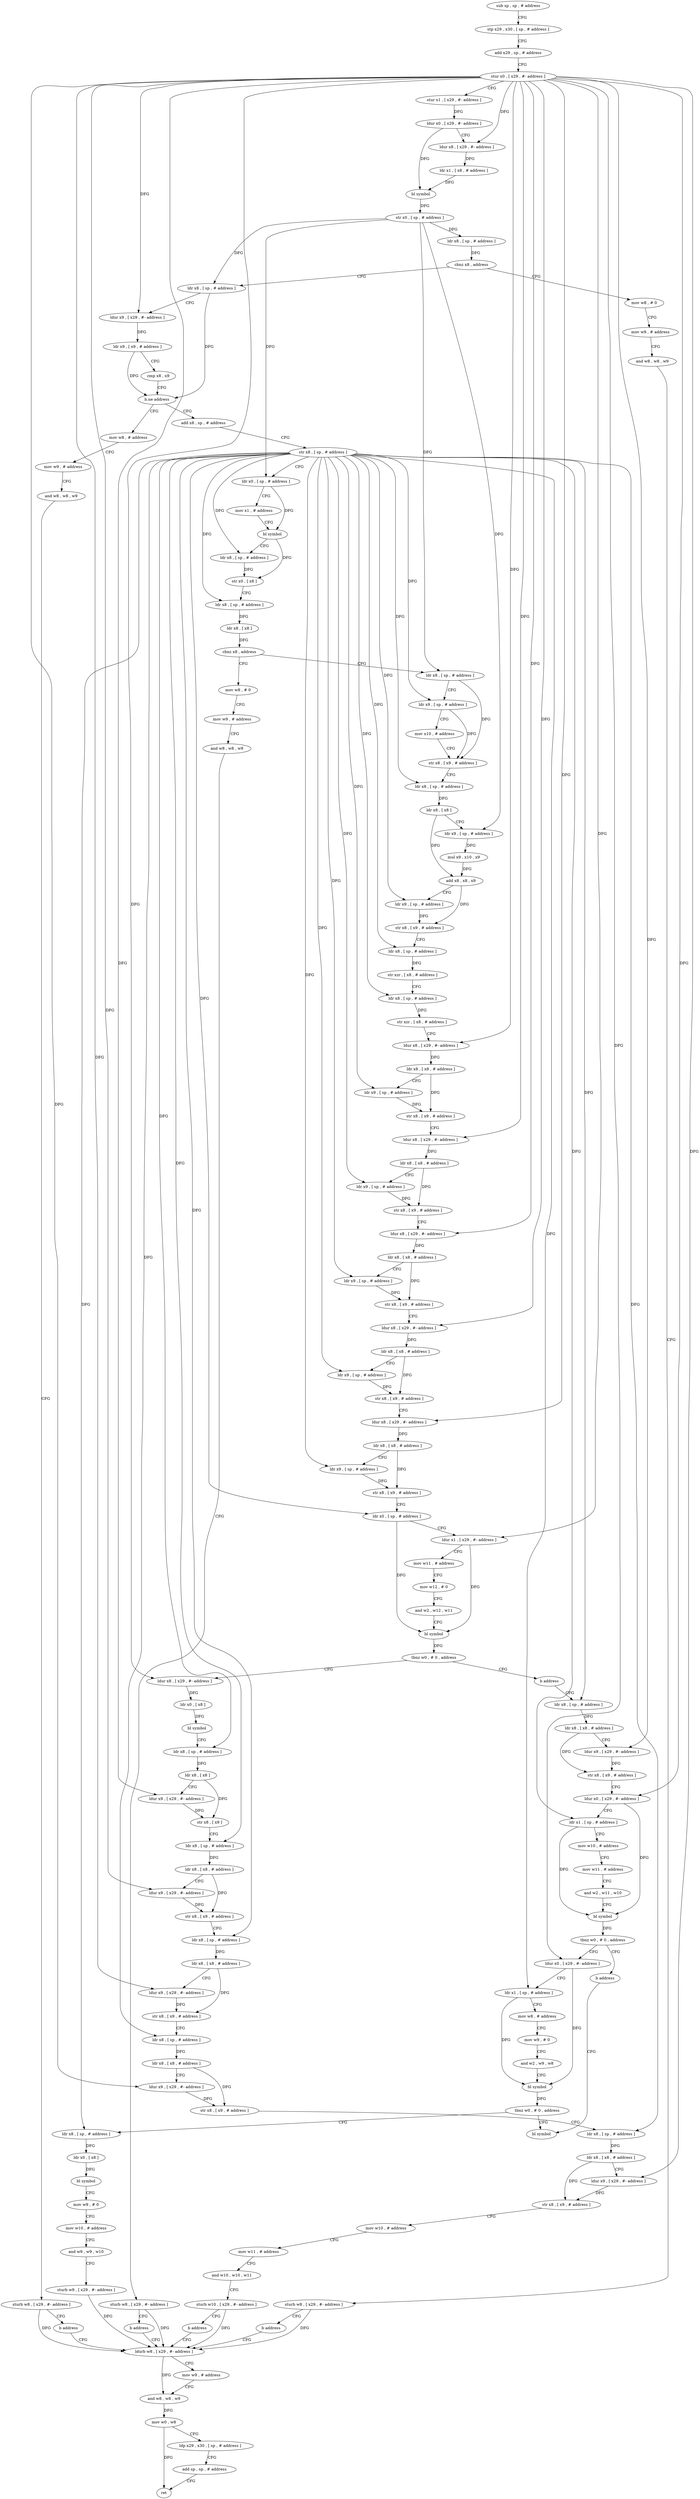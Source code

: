 digraph "func" {
"4235276" [label = "sub sp , sp , # address" ]
"4235280" [label = "stp x29 , x30 , [ sp , # address ]" ]
"4235284" [label = "add x29 , sp , # address" ]
"4235288" [label = "stur x0 , [ x29 , #- address ]" ]
"4235292" [label = "stur x1 , [ x29 , #- address ]" ]
"4235296" [label = "ldur x0 , [ x29 , #- address ]" ]
"4235300" [label = "ldur x8 , [ x29 , #- address ]" ]
"4235304" [label = "ldr x1 , [ x8 , # address ]" ]
"4235308" [label = "bl symbol" ]
"4235312" [label = "str x0 , [ sp , # address ]" ]
"4235316" [label = "ldr x8 , [ sp , # address ]" ]
"4235320" [label = "cbnz x8 , address" ]
"4235344" [label = "ldr x8 , [ sp , # address ]" ]
"4235324" [label = "mov w8 , # 0" ]
"4235348" [label = "ldur x9 , [ x29 , #- address ]" ]
"4235352" [label = "ldr x9 , [ x9 , # address ]" ]
"4235356" [label = "cmp x8 , x9" ]
"4235360" [label = "b.ne address" ]
"4235384" [label = "add x8 , sp , # address" ]
"4235364" [label = "mov w8 , # address" ]
"4235328" [label = "mov w9 , # address" ]
"4235332" [label = "and w8 , w8 , w9" ]
"4235336" [label = "sturb w8 , [ x29 , #- address ]" ]
"4235340" [label = "b address" ]
"4235836" [label = "ldurb w8 , [ x29 , #- address ]" ]
"4235388" [label = "str x8 , [ sp , # address ]" ]
"4235392" [label = "ldr x0 , [ sp , # address ]" ]
"4235396" [label = "mov x1 , # address" ]
"4235400" [label = "bl symbol" ]
"4235404" [label = "ldr x8 , [ sp , # address ]" ]
"4235408" [label = "str x0 , [ x8 ]" ]
"4235412" [label = "ldr x8 , [ sp , # address ]" ]
"4235416" [label = "ldr x8 , [ x8 ]" ]
"4235420" [label = "cbnz x8 , address" ]
"4235444" [label = "ldr x8 , [ sp , # address ]" ]
"4235424" [label = "mov w8 , # 0" ]
"4235368" [label = "mov w9 , # address" ]
"4235372" [label = "and w8 , w8 , w9" ]
"4235376" [label = "sturb w8 , [ x29 , #- address ]" ]
"4235380" [label = "b address" ]
"4235840" [label = "mov w9 , # address" ]
"4235844" [label = "and w8 , w8 , w9" ]
"4235848" [label = "mov w0 , w8" ]
"4235852" [label = "ldp x29 , x30 , [ sp , # address ]" ]
"4235856" [label = "add sp , sp , # address" ]
"4235860" [label = "ret" ]
"4235448" [label = "ldr x9 , [ sp , # address ]" ]
"4235452" [label = "mov x10 , # address" ]
"4235456" [label = "str x8 , [ x9 , # address ]" ]
"4235460" [label = "ldr x8 , [ sp , # address ]" ]
"4235464" [label = "ldr x8 , [ x8 ]" ]
"4235468" [label = "ldr x9 , [ sp , # address ]" ]
"4235472" [label = "mul x9 , x10 , x9" ]
"4235476" [label = "add x8 , x8 , x9" ]
"4235480" [label = "ldr x9 , [ sp , # address ]" ]
"4235484" [label = "str x8 , [ x9 , # address ]" ]
"4235488" [label = "ldr x8 , [ sp , # address ]" ]
"4235492" [label = "str xzr , [ x8 , # address ]" ]
"4235496" [label = "ldr x8 , [ sp , # address ]" ]
"4235500" [label = "str xzr , [ x8 , # address ]" ]
"4235504" [label = "ldur x8 , [ x29 , #- address ]" ]
"4235508" [label = "ldr x8 , [ x8 , # address ]" ]
"4235512" [label = "ldr x9 , [ sp , # address ]" ]
"4235516" [label = "str x8 , [ x9 , # address ]" ]
"4235520" [label = "ldur x8 , [ x29 , #- address ]" ]
"4235524" [label = "ldr x8 , [ x8 , # address ]" ]
"4235528" [label = "ldr x9 , [ sp , # address ]" ]
"4235532" [label = "str x8 , [ x9 , # address ]" ]
"4235536" [label = "ldur x8 , [ x29 , #- address ]" ]
"4235540" [label = "ldr x8 , [ x8 , # address ]" ]
"4235544" [label = "ldr x9 , [ sp , # address ]" ]
"4235548" [label = "str x8 , [ x9 , # address ]" ]
"4235552" [label = "ldur x8 , [ x29 , #- address ]" ]
"4235556" [label = "ldr x8 , [ x8 , # address ]" ]
"4235560" [label = "ldr x9 , [ sp , # address ]" ]
"4235564" [label = "str x8 , [ x9 , # address ]" ]
"4235568" [label = "ldur x8 , [ x29 , #- address ]" ]
"4235572" [label = "ldr x8 , [ x8 , # address ]" ]
"4235576" [label = "ldr x9 , [ sp , # address ]" ]
"4235580" [label = "str x8 , [ x9 , # address ]" ]
"4235584" [label = "ldr x0 , [ sp , # address ]" ]
"4235588" [label = "ldur x1 , [ x29 , #- address ]" ]
"4235592" [label = "mov w11 , # address" ]
"4235596" [label = "mov w12 , # 0" ]
"4235600" [label = "and w2 , w12 , w11" ]
"4235604" [label = "bl symbol" ]
"4235608" [label = "tbnz w0 , # 0 , address" ]
"4235616" [label = "ldur x8 , [ x29 , #- address ]" ]
"4235612" [label = "b address" ]
"4235428" [label = "mov w9 , # address" ]
"4235432" [label = "and w8 , w8 , w9" ]
"4235436" [label = "sturb w8 , [ x29 , #- address ]" ]
"4235440" [label = "b address" ]
"4235620" [label = "ldr x0 , [ x8 ]" ]
"4235624" [label = "bl symbol" ]
"4235628" [label = "ldr x8 , [ sp , # address ]" ]
"4235632" [label = "ldr x8 , [ x8 ]" ]
"4235636" [label = "ldur x9 , [ x29 , #- address ]" ]
"4235640" [label = "str x8 , [ x9 ]" ]
"4235644" [label = "ldr x8 , [ sp , # address ]" ]
"4235648" [label = "ldr x8 , [ x8 , # address ]" ]
"4235652" [label = "ldur x9 , [ x29 , #- address ]" ]
"4235656" [label = "str x8 , [ x9 , # address ]" ]
"4235660" [label = "ldr x8 , [ sp , # address ]" ]
"4235664" [label = "ldr x8 , [ x8 , # address ]" ]
"4235668" [label = "ldur x9 , [ x29 , #- address ]" ]
"4235672" [label = "str x8 , [ x9 , # address ]" ]
"4235676" [label = "ldr x8 , [ sp , # address ]" ]
"4235680" [label = "ldr x8 , [ x8 , # address ]" ]
"4235684" [label = "ldur x9 , [ x29 , #- address ]" ]
"4235688" [label = "str x8 , [ x9 , # address ]" ]
"4235692" [label = "ldr x8 , [ sp , # address ]" ]
"4235696" [label = "ldr x8 , [ x8 , # address ]" ]
"4235700" [label = "ldur x9 , [ x29 , #- address ]" ]
"4235704" [label = "str x8 , [ x9 , # address ]" ]
"4235708" [label = "mov w10 , # address" ]
"4235712" [label = "mov w11 , # address" ]
"4235716" [label = "and w10 , w10 , w11" ]
"4235720" [label = "sturb w10 , [ x29 , #- address ]" ]
"4235724" [label = "b address" ]
"4235728" [label = "ldr x8 , [ sp , # address ]" ]
"4235732" [label = "ldr x8 , [ x8 , # address ]" ]
"4235736" [label = "ldur x9 , [ x29 , #- address ]" ]
"4235740" [label = "str x8 , [ x9 , # address ]" ]
"4235744" [label = "ldur x0 , [ x29 , #- address ]" ]
"4235748" [label = "ldr x1 , [ sp , # address ]" ]
"4235752" [label = "mov w10 , # address" ]
"4235756" [label = "mov w11 , # address" ]
"4235760" [label = "and w2 , w11 , w10" ]
"4235764" [label = "bl symbol" ]
"4235768" [label = "tbnz w0 , # 0 , address" ]
"4235776" [label = "ldur x0 , [ x29 , #- address ]" ]
"4235772" [label = "b address" ]
"4235780" [label = "ldr x1 , [ sp , # address ]" ]
"4235784" [label = "mov w8 , # address" ]
"4235788" [label = "mov w9 , # 0" ]
"4235792" [label = "and w2 , w9 , w8" ]
"4235796" [label = "bl symbol" ]
"4235800" [label = "tbnz w0 , # 0 , address" ]
"4235808" [label = "ldr x8 , [ sp , # address ]" ]
"4235804" [label = "bl symbol" ]
"4235812" [label = "ldr x0 , [ x8 ]" ]
"4235816" [label = "bl symbol" ]
"4235820" [label = "mov w9 , # 0" ]
"4235824" [label = "mov w10 , # address" ]
"4235828" [label = "and w9 , w9 , w10" ]
"4235832" [label = "sturb w9 , [ x29 , #- address ]" ]
"4235276" -> "4235280" [ label = "CFG" ]
"4235280" -> "4235284" [ label = "CFG" ]
"4235284" -> "4235288" [ label = "CFG" ]
"4235288" -> "4235292" [ label = "CFG" ]
"4235288" -> "4235300" [ label = "DFG" ]
"4235288" -> "4235348" [ label = "DFG" ]
"4235288" -> "4235504" [ label = "DFG" ]
"4235288" -> "4235520" [ label = "DFG" ]
"4235288" -> "4235536" [ label = "DFG" ]
"4235288" -> "4235552" [ label = "DFG" ]
"4235288" -> "4235568" [ label = "DFG" ]
"4235288" -> "4235588" [ label = "DFG" ]
"4235288" -> "4235616" [ label = "DFG" ]
"4235288" -> "4235636" [ label = "DFG" ]
"4235288" -> "4235652" [ label = "DFG" ]
"4235288" -> "4235668" [ label = "DFG" ]
"4235288" -> "4235684" [ label = "DFG" ]
"4235288" -> "4235700" [ label = "DFG" ]
"4235288" -> "4235736" [ label = "DFG" ]
"4235288" -> "4235744" [ label = "DFG" ]
"4235288" -> "4235776" [ label = "DFG" ]
"4235292" -> "4235296" [ label = "DFG" ]
"4235296" -> "4235300" [ label = "CFG" ]
"4235296" -> "4235308" [ label = "DFG" ]
"4235300" -> "4235304" [ label = "DFG" ]
"4235304" -> "4235308" [ label = "DFG" ]
"4235308" -> "4235312" [ label = "DFG" ]
"4235312" -> "4235316" [ label = "DFG" ]
"4235312" -> "4235344" [ label = "DFG" ]
"4235312" -> "4235392" [ label = "DFG" ]
"4235312" -> "4235444" [ label = "DFG" ]
"4235312" -> "4235468" [ label = "DFG" ]
"4235316" -> "4235320" [ label = "DFG" ]
"4235320" -> "4235344" [ label = "CFG" ]
"4235320" -> "4235324" [ label = "CFG" ]
"4235344" -> "4235348" [ label = "CFG" ]
"4235344" -> "4235360" [ label = "DFG" ]
"4235324" -> "4235328" [ label = "CFG" ]
"4235348" -> "4235352" [ label = "DFG" ]
"4235352" -> "4235356" [ label = "CFG" ]
"4235352" -> "4235360" [ label = "DFG" ]
"4235356" -> "4235360" [ label = "CFG" ]
"4235360" -> "4235384" [ label = "CFG" ]
"4235360" -> "4235364" [ label = "CFG" ]
"4235384" -> "4235388" [ label = "CFG" ]
"4235364" -> "4235368" [ label = "CFG" ]
"4235328" -> "4235332" [ label = "CFG" ]
"4235332" -> "4235336" [ label = "CFG" ]
"4235336" -> "4235340" [ label = "CFG" ]
"4235336" -> "4235836" [ label = "DFG" ]
"4235340" -> "4235836" [ label = "CFG" ]
"4235836" -> "4235840" [ label = "CFG" ]
"4235836" -> "4235844" [ label = "DFG" ]
"4235388" -> "4235392" [ label = "CFG" ]
"4235388" -> "4235404" [ label = "DFG" ]
"4235388" -> "4235412" [ label = "DFG" ]
"4235388" -> "4235448" [ label = "DFG" ]
"4235388" -> "4235460" [ label = "DFG" ]
"4235388" -> "4235480" [ label = "DFG" ]
"4235388" -> "4235488" [ label = "DFG" ]
"4235388" -> "4235496" [ label = "DFG" ]
"4235388" -> "4235512" [ label = "DFG" ]
"4235388" -> "4235528" [ label = "DFG" ]
"4235388" -> "4235544" [ label = "DFG" ]
"4235388" -> "4235560" [ label = "DFG" ]
"4235388" -> "4235576" [ label = "DFG" ]
"4235388" -> "4235584" [ label = "DFG" ]
"4235388" -> "4235628" [ label = "DFG" ]
"4235388" -> "4235644" [ label = "DFG" ]
"4235388" -> "4235660" [ label = "DFG" ]
"4235388" -> "4235676" [ label = "DFG" ]
"4235388" -> "4235692" [ label = "DFG" ]
"4235388" -> "4235728" [ label = "DFG" ]
"4235388" -> "4235748" [ label = "DFG" ]
"4235388" -> "4235780" [ label = "DFG" ]
"4235388" -> "4235808" [ label = "DFG" ]
"4235392" -> "4235396" [ label = "CFG" ]
"4235392" -> "4235400" [ label = "DFG" ]
"4235396" -> "4235400" [ label = "CFG" ]
"4235400" -> "4235404" [ label = "CFG" ]
"4235400" -> "4235408" [ label = "DFG" ]
"4235404" -> "4235408" [ label = "DFG" ]
"4235408" -> "4235412" [ label = "CFG" ]
"4235412" -> "4235416" [ label = "DFG" ]
"4235416" -> "4235420" [ label = "DFG" ]
"4235420" -> "4235444" [ label = "CFG" ]
"4235420" -> "4235424" [ label = "CFG" ]
"4235444" -> "4235448" [ label = "CFG" ]
"4235444" -> "4235456" [ label = "DFG" ]
"4235424" -> "4235428" [ label = "CFG" ]
"4235368" -> "4235372" [ label = "CFG" ]
"4235372" -> "4235376" [ label = "CFG" ]
"4235376" -> "4235380" [ label = "CFG" ]
"4235376" -> "4235836" [ label = "DFG" ]
"4235380" -> "4235836" [ label = "CFG" ]
"4235840" -> "4235844" [ label = "CFG" ]
"4235844" -> "4235848" [ label = "DFG" ]
"4235848" -> "4235852" [ label = "CFG" ]
"4235848" -> "4235860" [ label = "DFG" ]
"4235852" -> "4235856" [ label = "CFG" ]
"4235856" -> "4235860" [ label = "CFG" ]
"4235448" -> "4235452" [ label = "CFG" ]
"4235448" -> "4235456" [ label = "DFG" ]
"4235452" -> "4235456" [ label = "CFG" ]
"4235456" -> "4235460" [ label = "CFG" ]
"4235460" -> "4235464" [ label = "DFG" ]
"4235464" -> "4235468" [ label = "CFG" ]
"4235464" -> "4235476" [ label = "DFG" ]
"4235468" -> "4235472" [ label = "DFG" ]
"4235472" -> "4235476" [ label = "DFG" ]
"4235476" -> "4235480" [ label = "CFG" ]
"4235476" -> "4235484" [ label = "DFG" ]
"4235480" -> "4235484" [ label = "DFG" ]
"4235484" -> "4235488" [ label = "CFG" ]
"4235488" -> "4235492" [ label = "DFG" ]
"4235492" -> "4235496" [ label = "CFG" ]
"4235496" -> "4235500" [ label = "DFG" ]
"4235500" -> "4235504" [ label = "CFG" ]
"4235504" -> "4235508" [ label = "DFG" ]
"4235508" -> "4235512" [ label = "CFG" ]
"4235508" -> "4235516" [ label = "DFG" ]
"4235512" -> "4235516" [ label = "DFG" ]
"4235516" -> "4235520" [ label = "CFG" ]
"4235520" -> "4235524" [ label = "DFG" ]
"4235524" -> "4235528" [ label = "CFG" ]
"4235524" -> "4235532" [ label = "DFG" ]
"4235528" -> "4235532" [ label = "DFG" ]
"4235532" -> "4235536" [ label = "CFG" ]
"4235536" -> "4235540" [ label = "DFG" ]
"4235540" -> "4235544" [ label = "CFG" ]
"4235540" -> "4235548" [ label = "DFG" ]
"4235544" -> "4235548" [ label = "DFG" ]
"4235548" -> "4235552" [ label = "CFG" ]
"4235552" -> "4235556" [ label = "DFG" ]
"4235556" -> "4235560" [ label = "CFG" ]
"4235556" -> "4235564" [ label = "DFG" ]
"4235560" -> "4235564" [ label = "DFG" ]
"4235564" -> "4235568" [ label = "CFG" ]
"4235568" -> "4235572" [ label = "DFG" ]
"4235572" -> "4235576" [ label = "CFG" ]
"4235572" -> "4235580" [ label = "DFG" ]
"4235576" -> "4235580" [ label = "DFG" ]
"4235580" -> "4235584" [ label = "CFG" ]
"4235584" -> "4235588" [ label = "CFG" ]
"4235584" -> "4235604" [ label = "DFG" ]
"4235588" -> "4235592" [ label = "CFG" ]
"4235588" -> "4235604" [ label = "DFG" ]
"4235592" -> "4235596" [ label = "CFG" ]
"4235596" -> "4235600" [ label = "CFG" ]
"4235600" -> "4235604" [ label = "CFG" ]
"4235604" -> "4235608" [ label = "DFG" ]
"4235608" -> "4235616" [ label = "CFG" ]
"4235608" -> "4235612" [ label = "CFG" ]
"4235616" -> "4235620" [ label = "DFG" ]
"4235612" -> "4235728" [ label = "CFG" ]
"4235428" -> "4235432" [ label = "CFG" ]
"4235432" -> "4235436" [ label = "CFG" ]
"4235436" -> "4235440" [ label = "CFG" ]
"4235436" -> "4235836" [ label = "DFG" ]
"4235440" -> "4235836" [ label = "CFG" ]
"4235620" -> "4235624" [ label = "DFG" ]
"4235624" -> "4235628" [ label = "CFG" ]
"4235628" -> "4235632" [ label = "DFG" ]
"4235632" -> "4235636" [ label = "CFG" ]
"4235632" -> "4235640" [ label = "DFG" ]
"4235636" -> "4235640" [ label = "DFG" ]
"4235640" -> "4235644" [ label = "CFG" ]
"4235644" -> "4235648" [ label = "DFG" ]
"4235648" -> "4235652" [ label = "CFG" ]
"4235648" -> "4235656" [ label = "DFG" ]
"4235652" -> "4235656" [ label = "DFG" ]
"4235656" -> "4235660" [ label = "CFG" ]
"4235660" -> "4235664" [ label = "DFG" ]
"4235664" -> "4235668" [ label = "CFG" ]
"4235664" -> "4235672" [ label = "DFG" ]
"4235668" -> "4235672" [ label = "DFG" ]
"4235672" -> "4235676" [ label = "CFG" ]
"4235676" -> "4235680" [ label = "DFG" ]
"4235680" -> "4235684" [ label = "CFG" ]
"4235680" -> "4235688" [ label = "DFG" ]
"4235684" -> "4235688" [ label = "DFG" ]
"4235688" -> "4235692" [ label = "CFG" ]
"4235692" -> "4235696" [ label = "DFG" ]
"4235696" -> "4235700" [ label = "CFG" ]
"4235696" -> "4235704" [ label = "DFG" ]
"4235700" -> "4235704" [ label = "DFG" ]
"4235704" -> "4235708" [ label = "CFG" ]
"4235708" -> "4235712" [ label = "CFG" ]
"4235712" -> "4235716" [ label = "CFG" ]
"4235716" -> "4235720" [ label = "CFG" ]
"4235720" -> "4235724" [ label = "CFG" ]
"4235720" -> "4235836" [ label = "DFG" ]
"4235724" -> "4235836" [ label = "CFG" ]
"4235728" -> "4235732" [ label = "DFG" ]
"4235732" -> "4235736" [ label = "CFG" ]
"4235732" -> "4235740" [ label = "DFG" ]
"4235736" -> "4235740" [ label = "DFG" ]
"4235740" -> "4235744" [ label = "CFG" ]
"4235744" -> "4235748" [ label = "CFG" ]
"4235744" -> "4235764" [ label = "DFG" ]
"4235748" -> "4235752" [ label = "CFG" ]
"4235748" -> "4235764" [ label = "DFG" ]
"4235752" -> "4235756" [ label = "CFG" ]
"4235756" -> "4235760" [ label = "CFG" ]
"4235760" -> "4235764" [ label = "CFG" ]
"4235764" -> "4235768" [ label = "DFG" ]
"4235768" -> "4235776" [ label = "CFG" ]
"4235768" -> "4235772" [ label = "CFG" ]
"4235776" -> "4235780" [ label = "CFG" ]
"4235776" -> "4235796" [ label = "DFG" ]
"4235772" -> "4235804" [ label = "CFG" ]
"4235780" -> "4235784" [ label = "CFG" ]
"4235780" -> "4235796" [ label = "DFG" ]
"4235784" -> "4235788" [ label = "CFG" ]
"4235788" -> "4235792" [ label = "CFG" ]
"4235792" -> "4235796" [ label = "CFG" ]
"4235796" -> "4235800" [ label = "DFG" ]
"4235800" -> "4235808" [ label = "CFG" ]
"4235800" -> "4235804" [ label = "CFG" ]
"4235808" -> "4235812" [ label = "DFG" ]
"4235812" -> "4235816" [ label = "DFG" ]
"4235816" -> "4235820" [ label = "CFG" ]
"4235820" -> "4235824" [ label = "CFG" ]
"4235824" -> "4235828" [ label = "CFG" ]
"4235828" -> "4235832" [ label = "CFG" ]
"4235832" -> "4235836" [ label = "DFG" ]
}
